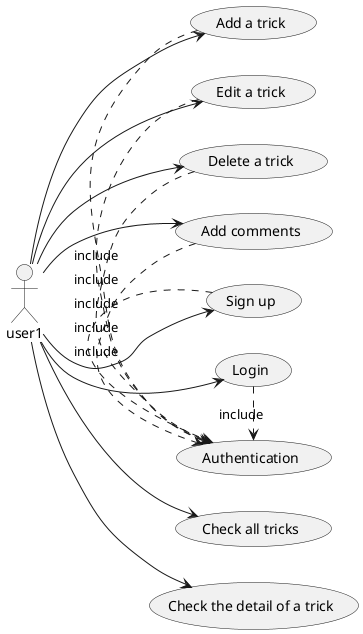 @startuml

left to right direction
user1 --> (Check all tricks)
user1 --> (Check the detail of a trick)
user1 --> (Sign up)
user1 --> (Login)
user1 --> (Add a trick)
user1 --> (Edit a trick)
user1 --> (Delete a trick)
user1 --> (Add comments)


(Add a trick).> (Authentication):include
(Edit a trick).> (Authentication):include
(Delete a trick).> (Authentication):include
(Add comments).> (Authentication):include
(Sign up).>(Authentication):include
(Login).>(Authentication):include

@enduml